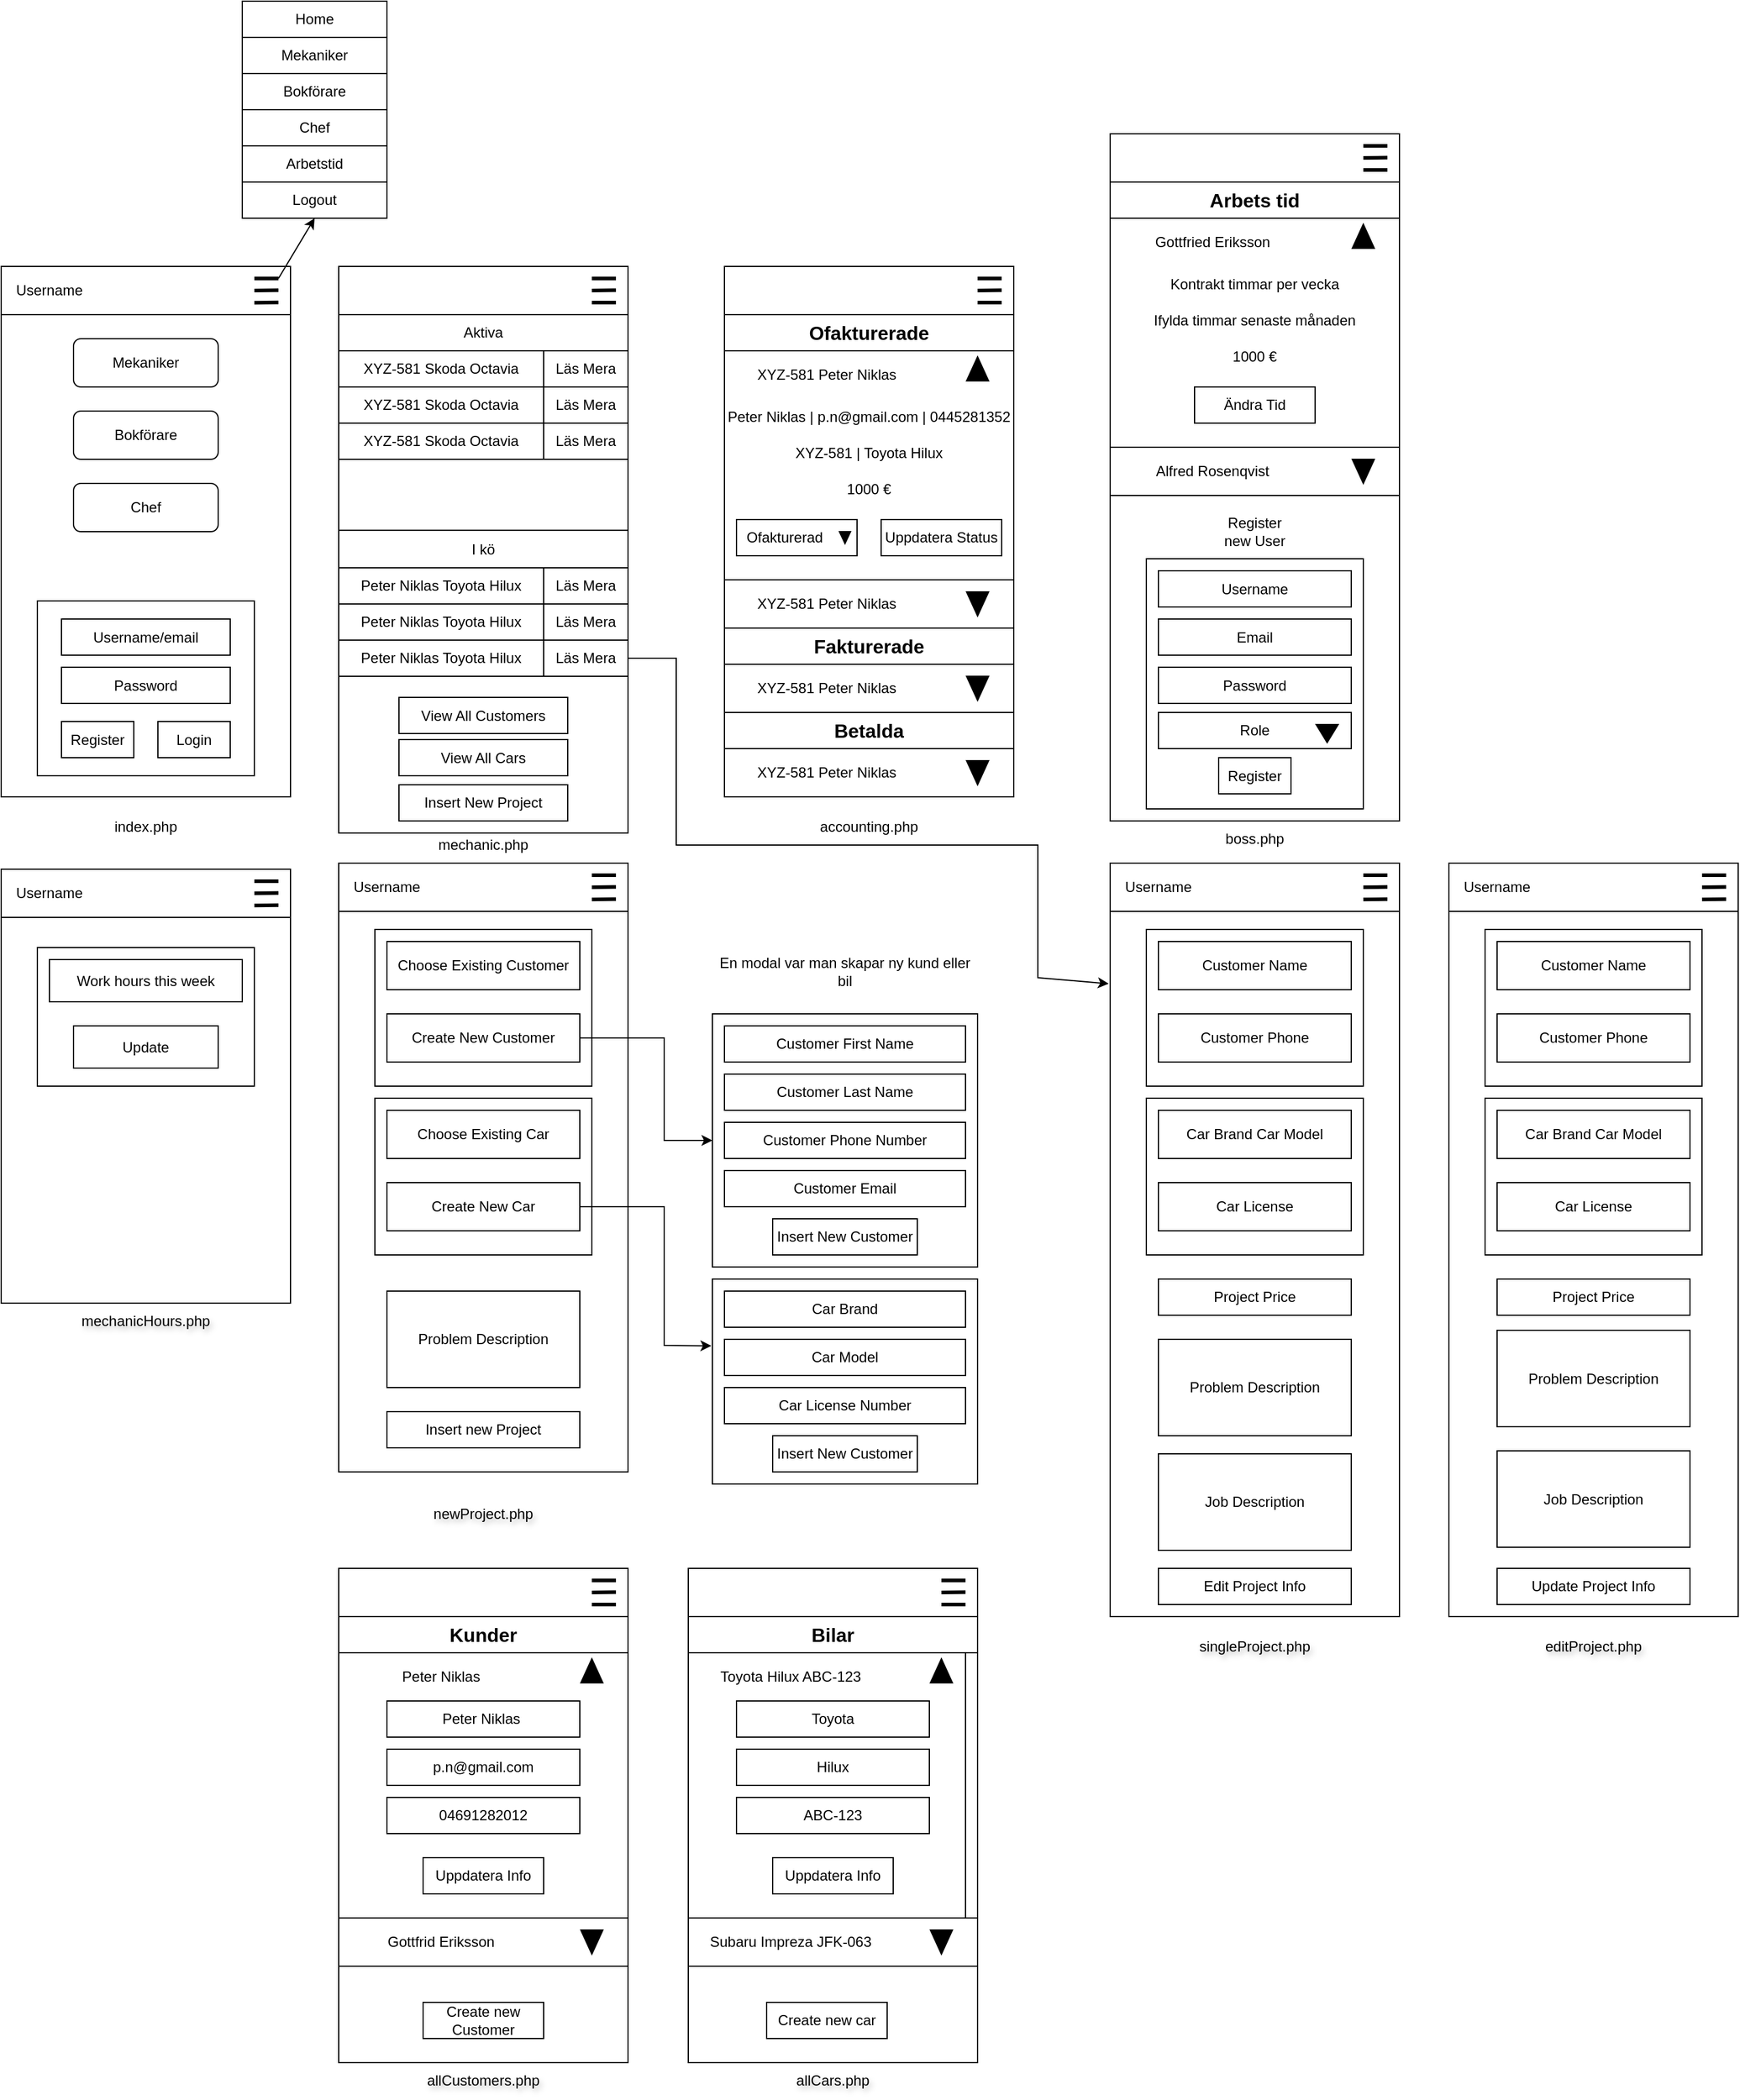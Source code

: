 <mxfile version="24.4.4" type="device">
  <diagram name="Page-1" id="u8biGgO9w0412EeBGVbl">
    <mxGraphModel dx="1615" dy="877" grid="1" gridSize="10" guides="1" tooltips="1" connect="1" arrows="1" fold="1" page="1" pageScale="1" pageWidth="827" pageHeight="1169" math="0" shadow="0">
      <root>
        <mxCell id="0" />
        <mxCell id="1" parent="0" />
        <mxCell id="jg1KxQME6RHvL2GBumyO-1" value="" style="rounded=0;whiteSpace=wrap;html=1;" vertex="1" parent="1">
          <mxGeometry x="320" y="240" width="240" height="470" as="geometry" />
        </mxCell>
        <mxCell id="jg1KxQME6RHvL2GBumyO-3" value="mechanic.php" style="text;html=1;align=center;verticalAlign=middle;whiteSpace=wrap;rounded=0;" vertex="1" parent="1">
          <mxGeometry x="380" y="705" width="120" height="30" as="geometry" />
        </mxCell>
        <mxCell id="jg1KxQME6RHvL2GBumyO-5" value="" style="rounded=0;whiteSpace=wrap;html=1;" vertex="1" parent="1">
          <mxGeometry x="320" y="240" width="240" height="40" as="geometry" />
        </mxCell>
        <mxCell id="jg1KxQME6RHvL2GBumyO-6" value="" style="endArrow=none;html=1;rounded=0;strokeWidth=3;" edge="1" parent="1">
          <mxGeometry width="50" height="50" relative="1" as="geometry">
            <mxPoint x="530" y="250" as="sourcePoint" />
            <mxPoint x="550" y="250" as="targetPoint" />
          </mxGeometry>
        </mxCell>
        <mxCell id="jg1KxQME6RHvL2GBumyO-9" value="" style="endArrow=none;html=1;rounded=0;strokeWidth=3;" edge="1" parent="1">
          <mxGeometry width="50" height="50" relative="1" as="geometry">
            <mxPoint x="530" y="260" as="sourcePoint" />
            <mxPoint x="550" y="259.76" as="targetPoint" />
          </mxGeometry>
        </mxCell>
        <mxCell id="jg1KxQME6RHvL2GBumyO-10" value="" style="endArrow=none;html=1;rounded=0;strokeWidth=3;" edge="1" parent="1">
          <mxGeometry width="50" height="50" relative="1" as="geometry">
            <mxPoint x="530" y="270" as="sourcePoint" />
            <mxPoint x="550" y="270" as="targetPoint" />
          </mxGeometry>
        </mxCell>
        <mxCell id="jg1KxQME6RHvL2GBumyO-11" value="" style="rounded=0;whiteSpace=wrap;html=1;" vertex="1" parent="1">
          <mxGeometry x="320" y="310" width="240" height="30" as="geometry" />
        </mxCell>
        <mxCell id="jg1KxQME6RHvL2GBumyO-13" value="Aktiva" style="text;html=1;align=center;verticalAlign=middle;whiteSpace=wrap;rounded=0;" vertex="1" parent="1">
          <mxGeometry x="410" y="280" width="60" height="30" as="geometry" />
        </mxCell>
        <mxCell id="jg1KxQME6RHvL2GBumyO-14" value="XYZ-581 Skoda Octavia" style="text;html=1;align=center;verticalAlign=middle;whiteSpace=wrap;rounded=0;" vertex="1" parent="1">
          <mxGeometry x="320" y="310" width="170" height="30" as="geometry" />
        </mxCell>
        <mxCell id="jg1KxQME6RHvL2GBumyO-15" value="Läs Mera" style="rounded=0;whiteSpace=wrap;html=1;" vertex="1" parent="1">
          <mxGeometry x="490" y="310" width="70" height="30" as="geometry" />
        </mxCell>
        <mxCell id="jg1KxQME6RHvL2GBumyO-16" value="" style="rounded=0;whiteSpace=wrap;html=1;" vertex="1" parent="1">
          <mxGeometry x="320" y="340" width="240" height="30" as="geometry" />
        </mxCell>
        <mxCell id="jg1KxQME6RHvL2GBumyO-17" value="XYZ-581 Skoda Octavia" style="text;html=1;align=center;verticalAlign=middle;whiteSpace=wrap;rounded=0;" vertex="1" parent="1">
          <mxGeometry x="320" y="340" width="170" height="30" as="geometry" />
        </mxCell>
        <mxCell id="jg1KxQME6RHvL2GBumyO-18" value="Läs Mera" style="rounded=0;whiteSpace=wrap;html=1;" vertex="1" parent="1">
          <mxGeometry x="490" y="340" width="70" height="30" as="geometry" />
        </mxCell>
        <mxCell id="jg1KxQME6RHvL2GBumyO-19" value="" style="rounded=0;whiteSpace=wrap;html=1;" vertex="1" parent="1">
          <mxGeometry x="320" y="370" width="240" height="30" as="geometry" />
        </mxCell>
        <mxCell id="jg1KxQME6RHvL2GBumyO-20" value="XYZ-581 Skoda Octavia" style="text;html=1;align=center;verticalAlign=middle;whiteSpace=wrap;rounded=0;" vertex="1" parent="1">
          <mxGeometry x="320" y="370" width="170" height="30" as="geometry" />
        </mxCell>
        <mxCell id="jg1KxQME6RHvL2GBumyO-21" value="Läs Mera" style="rounded=0;whiteSpace=wrap;html=1;" vertex="1" parent="1">
          <mxGeometry x="490" y="370" width="70" height="30" as="geometry" />
        </mxCell>
        <mxCell id="jg1KxQME6RHvL2GBumyO-22" value="" style="endArrow=none;html=1;rounded=0;entryX=1;entryY=0.5;entryDx=0;entryDy=0;exitX=0;exitY=0.5;exitDx=0;exitDy=0;" edge="1" parent="1">
          <mxGeometry width="50" height="50" relative="1" as="geometry">
            <mxPoint x="320" y="458.82" as="sourcePoint" />
            <mxPoint x="560" y="458.82" as="targetPoint" />
          </mxGeometry>
        </mxCell>
        <mxCell id="jg1KxQME6RHvL2GBumyO-23" value="" style="rounded=0;whiteSpace=wrap;html=1;" vertex="1" parent="1">
          <mxGeometry x="320" y="490" width="240" height="30" as="geometry" />
        </mxCell>
        <mxCell id="jg1KxQME6RHvL2GBumyO-24" value="Peter Niklas Toyota Hilux" style="text;html=1;align=center;verticalAlign=middle;whiteSpace=wrap;rounded=0;" vertex="1" parent="1">
          <mxGeometry x="320" y="490" width="170" height="30" as="geometry" />
        </mxCell>
        <mxCell id="jg1KxQME6RHvL2GBumyO-25" value="Läs Mera" style="rounded=0;whiteSpace=wrap;html=1;" vertex="1" parent="1">
          <mxGeometry x="490" y="490" width="70" height="30" as="geometry" />
        </mxCell>
        <mxCell id="jg1KxQME6RHvL2GBumyO-32" value="I kö" style="text;html=1;align=center;verticalAlign=middle;whiteSpace=wrap;rounded=0;" vertex="1" parent="1">
          <mxGeometry x="410" y="460" width="60" height="30" as="geometry" />
        </mxCell>
        <mxCell id="jg1KxQME6RHvL2GBumyO-33" value="" style="rounded=0;whiteSpace=wrap;html=1;" vertex="1" parent="1">
          <mxGeometry x="320" y="520" width="240" height="30" as="geometry" />
        </mxCell>
        <mxCell id="jg1KxQME6RHvL2GBumyO-34" value="Peter Niklas Toyota Hilux" style="text;html=1;align=center;verticalAlign=middle;whiteSpace=wrap;rounded=0;" vertex="1" parent="1">
          <mxGeometry x="320" y="520" width="170" height="30" as="geometry" />
        </mxCell>
        <mxCell id="jg1KxQME6RHvL2GBumyO-35" value="Läs Mera" style="rounded=0;whiteSpace=wrap;html=1;" vertex="1" parent="1">
          <mxGeometry x="490" y="520" width="70" height="30" as="geometry" />
        </mxCell>
        <mxCell id="jg1KxQME6RHvL2GBumyO-39" value="" style="rounded=0;whiteSpace=wrap;html=1;" vertex="1" parent="1">
          <mxGeometry x="320" y="550" width="240" height="30" as="geometry" />
        </mxCell>
        <mxCell id="jg1KxQME6RHvL2GBumyO-40" value="Peter Niklas Toyota Hilux" style="text;html=1;align=center;verticalAlign=middle;whiteSpace=wrap;rounded=0;" vertex="1" parent="1">
          <mxGeometry x="320" y="550" width="170" height="30" as="geometry" />
        </mxCell>
        <mxCell id="jg1KxQME6RHvL2GBumyO-41" value="Läs Mera" style="rounded=0;whiteSpace=wrap;html=1;" vertex="1" parent="1">
          <mxGeometry x="490" y="550" width="70" height="30" as="geometry" />
        </mxCell>
        <mxCell id="jg1KxQME6RHvL2GBumyO-46" value="" style="rounded=0;whiteSpace=wrap;html=1;" vertex="1" parent="1">
          <mxGeometry x="240" y="20" width="120" height="180" as="geometry" />
        </mxCell>
        <mxCell id="jg1KxQME6RHvL2GBumyO-47" value="Home" style="rounded=0;whiteSpace=wrap;html=1;" vertex="1" parent="1">
          <mxGeometry x="240" y="20" width="120" height="30" as="geometry" />
        </mxCell>
        <mxCell id="jg1KxQME6RHvL2GBumyO-48" value="Mekaniker" style="rounded=0;whiteSpace=wrap;html=1;" vertex="1" parent="1">
          <mxGeometry x="240" y="50" width="120" height="30" as="geometry" />
        </mxCell>
        <mxCell id="jg1KxQME6RHvL2GBumyO-49" value="Bokförare" style="rounded=0;whiteSpace=wrap;html=1;" vertex="1" parent="1">
          <mxGeometry x="240" y="80" width="120" height="30" as="geometry" />
        </mxCell>
        <mxCell id="jg1KxQME6RHvL2GBumyO-52" value="" style="rounded=0;whiteSpace=wrap;html=1;" vertex="1" parent="1">
          <mxGeometry x="40" y="240" width="240" height="440" as="geometry" />
        </mxCell>
        <mxCell id="jg1KxQME6RHvL2GBumyO-53" value="index.php" style="text;html=1;align=center;verticalAlign=middle;whiteSpace=wrap;rounded=0;" vertex="1" parent="1">
          <mxGeometry x="100" y="690" width="120" height="30" as="geometry" />
        </mxCell>
        <mxCell id="jg1KxQME6RHvL2GBumyO-54" value="" style="rounded=0;whiteSpace=wrap;html=1;" vertex="1" parent="1">
          <mxGeometry x="40" y="240" width="240" height="40" as="geometry" />
        </mxCell>
        <mxCell id="jg1KxQME6RHvL2GBumyO-55" value="" style="endArrow=none;html=1;rounded=0;strokeWidth=3;" edge="1" parent="1">
          <mxGeometry width="50" height="50" relative="1" as="geometry">
            <mxPoint x="250" y="250" as="sourcePoint" />
            <mxPoint x="270" y="250" as="targetPoint" />
          </mxGeometry>
        </mxCell>
        <mxCell id="jg1KxQME6RHvL2GBumyO-56" value="" style="endArrow=none;html=1;rounded=0;strokeWidth=3;" edge="1" parent="1">
          <mxGeometry width="50" height="50" relative="1" as="geometry">
            <mxPoint x="250" y="260" as="sourcePoint" />
            <mxPoint x="270" y="259.76" as="targetPoint" />
          </mxGeometry>
        </mxCell>
        <mxCell id="jg1KxQME6RHvL2GBumyO-79" value="" style="endArrow=none;html=1;rounded=0;strokeWidth=3;" edge="1" parent="1">
          <mxGeometry width="50" height="50" relative="1" as="geometry">
            <mxPoint x="250" y="270.12" as="sourcePoint" />
            <mxPoint x="270" y="269.88" as="targetPoint" />
          </mxGeometry>
        </mxCell>
        <mxCell id="jg1KxQME6RHvL2GBumyO-83" value="Mekaniker" style="rounded=1;whiteSpace=wrap;html=1;" vertex="1" parent="1">
          <mxGeometry x="100" y="300" width="120" height="40" as="geometry" />
        </mxCell>
        <mxCell id="jg1KxQME6RHvL2GBumyO-84" value="Chef" style="rounded=1;whiteSpace=wrap;html=1;" vertex="1" parent="1">
          <mxGeometry x="100" y="420" width="120" height="40" as="geometry" />
        </mxCell>
        <mxCell id="jg1KxQME6RHvL2GBumyO-85" value="Bokförare" style="rounded=1;whiteSpace=wrap;html=1;" vertex="1" parent="1">
          <mxGeometry x="100" y="360" width="120" height="40" as="geometry" />
        </mxCell>
        <mxCell id="jg1KxQME6RHvL2GBumyO-91" value="Chef" style="rounded=0;whiteSpace=wrap;html=1;" vertex="1" parent="1">
          <mxGeometry x="240" y="110" width="120" height="30" as="geometry" />
        </mxCell>
        <mxCell id="jg1KxQME6RHvL2GBumyO-92" value="Logout" style="rounded=0;whiteSpace=wrap;html=1;" vertex="1" parent="1">
          <mxGeometry x="240" y="170" width="120" height="30" as="geometry" />
        </mxCell>
        <mxCell id="jg1KxQME6RHvL2GBumyO-95" value="Username" style="text;html=1;align=center;verticalAlign=middle;whiteSpace=wrap;rounded=0;" vertex="1" parent="1">
          <mxGeometry x="40" y="240" width="80" height="40" as="geometry" />
        </mxCell>
        <mxCell id="jg1KxQME6RHvL2GBumyO-97" value="" style="rounded=0;whiteSpace=wrap;html=1;" vertex="1" parent="1">
          <mxGeometry x="70" y="517.5" width="180" height="145" as="geometry" />
        </mxCell>
        <mxCell id="jg1KxQME6RHvL2GBumyO-98" value="Username/email" style="rounded=0;whiteSpace=wrap;html=1;" vertex="1" parent="1">
          <mxGeometry x="90" y="532.5" width="140" height="30" as="geometry" />
        </mxCell>
        <mxCell id="jg1KxQME6RHvL2GBumyO-99" value="Password" style="rounded=0;whiteSpace=wrap;html=1;" vertex="1" parent="1">
          <mxGeometry x="90" y="572.5" width="140" height="30" as="geometry" />
        </mxCell>
        <mxCell id="jg1KxQME6RHvL2GBumyO-101" value="Login" style="rounded=0;whiteSpace=wrap;html=1;" vertex="1" parent="1">
          <mxGeometry x="170" y="617.5" width="60" height="30" as="geometry" />
        </mxCell>
        <mxCell id="jg1KxQME6RHvL2GBumyO-105" value="" style="rounded=0;whiteSpace=wrap;html=1;" vertex="1" parent="1">
          <mxGeometry x="640" y="240" width="240" height="440" as="geometry" />
        </mxCell>
        <mxCell id="jg1KxQME6RHvL2GBumyO-106" value="accounting.php" style="text;html=1;align=center;verticalAlign=middle;whiteSpace=wrap;rounded=0;" vertex="1" parent="1">
          <mxGeometry x="700" y="690" width="120" height="30" as="geometry" />
        </mxCell>
        <mxCell id="jg1KxQME6RHvL2GBumyO-107" value="" style="rounded=0;whiteSpace=wrap;html=1;" vertex="1" parent="1">
          <mxGeometry x="640" y="240" width="240" height="40" as="geometry" />
        </mxCell>
        <mxCell id="jg1KxQME6RHvL2GBumyO-108" value="" style="endArrow=none;html=1;rounded=0;strokeWidth=3;" edge="1" parent="1">
          <mxGeometry width="50" height="50" relative="1" as="geometry">
            <mxPoint x="850" y="250" as="sourcePoint" />
            <mxPoint x="870" y="250" as="targetPoint" />
          </mxGeometry>
        </mxCell>
        <mxCell id="jg1KxQME6RHvL2GBumyO-109" value="" style="endArrow=none;html=1;rounded=0;strokeWidth=3;" edge="1" parent="1">
          <mxGeometry width="50" height="50" relative="1" as="geometry">
            <mxPoint x="850" y="260" as="sourcePoint" />
            <mxPoint x="870" y="259.76" as="targetPoint" />
          </mxGeometry>
        </mxCell>
        <mxCell id="jg1KxQME6RHvL2GBumyO-110" value="" style="endArrow=none;html=1;rounded=0;strokeWidth=3;" edge="1" parent="1">
          <mxGeometry width="50" height="50" relative="1" as="geometry">
            <mxPoint x="850" y="270" as="sourcePoint" />
            <mxPoint x="870" y="270" as="targetPoint" />
          </mxGeometry>
        </mxCell>
        <mxCell id="jg1KxQME6RHvL2GBumyO-132" value="" style="rounded=0;whiteSpace=wrap;html=1;" vertex="1" parent="1">
          <mxGeometry x="960" y="130" width="240" height="570" as="geometry" />
        </mxCell>
        <mxCell id="jg1KxQME6RHvL2GBumyO-133" value="&lt;font style=&quot;font-size: 16px;&quot;&gt;&lt;b&gt;Ofakturerade&lt;/b&gt;&lt;/font&gt;" style="rounded=0;whiteSpace=wrap;html=1;" vertex="1" parent="1">
          <mxGeometry x="640" y="280" width="240" height="30" as="geometry" />
        </mxCell>
        <mxCell id="jg1KxQME6RHvL2GBumyO-136" value="" style="rounded=0;whiteSpace=wrap;html=1;" vertex="1" parent="1">
          <mxGeometry x="640" y="310" width="240" height="190" as="geometry" />
        </mxCell>
        <mxCell id="jg1KxQME6RHvL2GBumyO-137" value="XYZ-581 Peter Niklas" style="text;html=1;align=center;verticalAlign=middle;whiteSpace=wrap;rounded=0;" vertex="1" parent="1">
          <mxGeometry x="640" y="310" width="170" height="40" as="geometry" />
        </mxCell>
        <mxCell id="jg1KxQME6RHvL2GBumyO-140" value="" style="shape=mxgraph.arrows2.wedgeArrow;html=1;bendable=0;startWidth=9.167;fillColor=strokeColor;defaultFillColor=invert;defaultGradientColor=invert;rounded=0;" edge="1" parent="1">
          <mxGeometry width="100" height="100" relative="1" as="geometry">
            <mxPoint x="850" y="335" as="sourcePoint" />
            <mxPoint x="850" y="315" as="targetPoint" />
          </mxGeometry>
        </mxCell>
        <mxCell id="jg1KxQME6RHvL2GBumyO-141" value="" style="rounded=0;whiteSpace=wrap;html=1;" vertex="1" parent="1">
          <mxGeometry x="640" y="500" width="240" height="40" as="geometry" />
        </mxCell>
        <mxCell id="jg1KxQME6RHvL2GBumyO-142" value="XYZ-581 Peter Niklas" style="text;html=1;align=center;verticalAlign=middle;whiteSpace=wrap;rounded=0;" vertex="1" parent="1">
          <mxGeometry x="640" y="500" width="170" height="40" as="geometry" />
        </mxCell>
        <mxCell id="jg1KxQME6RHvL2GBumyO-143" value="" style="shape=mxgraph.arrows2.wedgeArrow;html=1;bendable=0;startWidth=9.167;fillColor=strokeColor;defaultFillColor=invert;defaultGradientColor=invert;rounded=0;" edge="1" parent="1">
          <mxGeometry width="100" height="100" relative="1" as="geometry">
            <mxPoint x="850" y="510" as="sourcePoint" />
            <mxPoint x="850" y="530" as="targetPoint" />
          </mxGeometry>
        </mxCell>
        <mxCell id="jg1KxQME6RHvL2GBumyO-149" value="Peter Niklas | p.n@gmail.com | 0445281352" style="text;html=1;align=center;verticalAlign=middle;whiteSpace=wrap;rounded=0;" vertex="1" parent="1">
          <mxGeometry x="640" y="350" width="240" height="30" as="geometry" />
        </mxCell>
        <mxCell id="jg1KxQME6RHvL2GBumyO-150" value="XYZ-581 | Toyota Hilux" style="text;html=1;align=center;verticalAlign=middle;whiteSpace=wrap;rounded=0;" vertex="1" parent="1">
          <mxGeometry x="640" y="380" width="240" height="30" as="geometry" />
        </mxCell>
        <mxCell id="jg1KxQME6RHvL2GBumyO-151" value="1000 €" style="text;html=1;align=center;verticalAlign=middle;whiteSpace=wrap;rounded=0;" vertex="1" parent="1">
          <mxGeometry x="640" y="410" width="240" height="30" as="geometry" />
        </mxCell>
        <mxCell id="jg1KxQME6RHvL2GBumyO-152" value="" style="rounded=0;whiteSpace=wrap;html=1;" vertex="1" parent="1">
          <mxGeometry x="650" y="450" width="100" height="30" as="geometry" />
        </mxCell>
        <mxCell id="jg1KxQME6RHvL2GBumyO-153" value="Ofakturerad" style="text;html=1;align=center;verticalAlign=middle;whiteSpace=wrap;rounded=0;" vertex="1" parent="1">
          <mxGeometry x="660" y="450" width="60" height="30" as="geometry" />
        </mxCell>
        <mxCell id="jg1KxQME6RHvL2GBumyO-155" value="" style="shape=mxgraph.arrows2.wedgeArrow;html=1;bendable=0;startWidth=4.651;fillColor=strokeColor;defaultFillColor=invert;defaultGradientColor=invert;rounded=0;" edge="1" parent="1">
          <mxGeometry width="100" height="100" relative="1" as="geometry">
            <mxPoint x="740" y="460" as="sourcePoint" />
            <mxPoint x="740" y="470" as="targetPoint" />
          </mxGeometry>
        </mxCell>
        <mxCell id="jg1KxQME6RHvL2GBumyO-156" value="Uppdatera Status" style="rounded=0;whiteSpace=wrap;html=1;" vertex="1" parent="1">
          <mxGeometry x="770" y="450" width="100" height="30" as="geometry" />
        </mxCell>
        <mxCell id="jg1KxQME6RHvL2GBumyO-159" value="&lt;font style=&quot;font-size: 16px;&quot;&gt;&lt;b&gt;Fakturerade&lt;/b&gt;&lt;/font&gt;" style="rounded=0;whiteSpace=wrap;html=1;" vertex="1" parent="1">
          <mxGeometry x="640" y="540" width="240" height="30" as="geometry" />
        </mxCell>
        <mxCell id="jg1KxQME6RHvL2GBumyO-160" value="" style="rounded=0;whiteSpace=wrap;html=1;" vertex="1" parent="1">
          <mxGeometry x="640" y="570" width="240" height="40" as="geometry" />
        </mxCell>
        <mxCell id="jg1KxQME6RHvL2GBumyO-161" value="XYZ-581 Peter Niklas" style="text;html=1;align=center;verticalAlign=middle;whiteSpace=wrap;rounded=0;" vertex="1" parent="1">
          <mxGeometry x="640" y="570" width="170" height="40" as="geometry" />
        </mxCell>
        <mxCell id="jg1KxQME6RHvL2GBumyO-162" value="" style="shape=mxgraph.arrows2.wedgeArrow;html=1;bendable=0;startWidth=9.167;fillColor=strokeColor;defaultFillColor=invert;defaultGradientColor=invert;rounded=0;" edge="1" parent="1">
          <mxGeometry width="100" height="100" relative="1" as="geometry">
            <mxPoint x="850" y="580" as="sourcePoint" />
            <mxPoint x="850" y="600" as="targetPoint" />
          </mxGeometry>
        </mxCell>
        <mxCell id="jg1KxQME6RHvL2GBumyO-163" value="&lt;font style=&quot;font-size: 16px;&quot;&gt;&lt;b&gt;Betalda&lt;/b&gt;&lt;/font&gt;" style="rounded=0;whiteSpace=wrap;html=1;" vertex="1" parent="1">
          <mxGeometry x="640" y="610" width="240" height="30" as="geometry" />
        </mxCell>
        <mxCell id="jg1KxQME6RHvL2GBumyO-164" value="" style="rounded=0;whiteSpace=wrap;html=1;" vertex="1" parent="1">
          <mxGeometry x="640" y="640" width="240" height="40" as="geometry" />
        </mxCell>
        <mxCell id="jg1KxQME6RHvL2GBumyO-165" value="XYZ-581 Peter Niklas" style="text;html=1;align=center;verticalAlign=middle;whiteSpace=wrap;rounded=0;" vertex="1" parent="1">
          <mxGeometry x="640" y="640" width="170" height="40" as="geometry" />
        </mxCell>
        <mxCell id="jg1KxQME6RHvL2GBumyO-166" value="" style="shape=mxgraph.arrows2.wedgeArrow;html=1;bendable=0;startWidth=9.167;fillColor=strokeColor;defaultFillColor=invert;defaultGradientColor=invert;rounded=0;" edge="1" parent="1">
          <mxGeometry width="100" height="100" relative="1" as="geometry">
            <mxPoint x="850" y="650" as="sourcePoint" />
            <mxPoint x="850" y="670" as="targetPoint" />
          </mxGeometry>
        </mxCell>
        <mxCell id="jg1KxQME6RHvL2GBumyO-170" value="" style="rounded=0;whiteSpace=wrap;html=1;" vertex="1" parent="1">
          <mxGeometry x="960" y="130" width="240" height="40" as="geometry" />
        </mxCell>
        <mxCell id="jg1KxQME6RHvL2GBumyO-171" value="" style="endArrow=none;html=1;rounded=0;strokeWidth=3;" edge="1" parent="1">
          <mxGeometry width="50" height="50" relative="1" as="geometry">
            <mxPoint x="1170" y="140" as="sourcePoint" />
            <mxPoint x="1190" y="140" as="targetPoint" />
          </mxGeometry>
        </mxCell>
        <mxCell id="jg1KxQME6RHvL2GBumyO-172" value="" style="endArrow=none;html=1;rounded=0;strokeWidth=3;" edge="1" parent="1">
          <mxGeometry width="50" height="50" relative="1" as="geometry">
            <mxPoint x="1170" y="150" as="sourcePoint" />
            <mxPoint x="1190" y="149.76" as="targetPoint" />
          </mxGeometry>
        </mxCell>
        <mxCell id="jg1KxQME6RHvL2GBumyO-173" value="" style="endArrow=none;html=1;rounded=0;strokeWidth=3;" edge="1" parent="1">
          <mxGeometry width="50" height="50" relative="1" as="geometry">
            <mxPoint x="1170" y="160" as="sourcePoint" />
            <mxPoint x="1190" y="160" as="targetPoint" />
          </mxGeometry>
        </mxCell>
        <mxCell id="jg1KxQME6RHvL2GBumyO-174" value="boss.php" style="text;html=1;align=center;verticalAlign=middle;whiteSpace=wrap;rounded=0;" vertex="1" parent="1">
          <mxGeometry x="1020" y="700" width="120" height="30" as="geometry" />
        </mxCell>
        <mxCell id="jg1KxQME6RHvL2GBumyO-175" value="&lt;span style=&quot;font-size: 16px;&quot;&gt;&lt;b&gt;Arbets tid&lt;/b&gt;&lt;/span&gt;" style="rounded=0;whiteSpace=wrap;html=1;" vertex="1" parent="1">
          <mxGeometry x="960" y="170" width="240" height="30" as="geometry" />
        </mxCell>
        <mxCell id="jg1KxQME6RHvL2GBumyO-176" value="" style="rounded=0;whiteSpace=wrap;html=1;" vertex="1" parent="1">
          <mxGeometry x="960" y="200" width="240" height="190" as="geometry" />
        </mxCell>
        <mxCell id="jg1KxQME6RHvL2GBumyO-177" value="Gottfried Eriksson" style="text;html=1;align=center;verticalAlign=middle;whiteSpace=wrap;rounded=0;" vertex="1" parent="1">
          <mxGeometry x="960" y="200" width="170" height="40" as="geometry" />
        </mxCell>
        <mxCell id="jg1KxQME6RHvL2GBumyO-178" value="" style="shape=mxgraph.arrows2.wedgeArrow;html=1;bendable=0;startWidth=9.167;fillColor=strokeColor;defaultFillColor=invert;defaultGradientColor=invert;rounded=0;" edge="1" parent="1">
          <mxGeometry width="100" height="100" relative="1" as="geometry">
            <mxPoint x="1170" y="225" as="sourcePoint" />
            <mxPoint x="1170" y="205" as="targetPoint" />
          </mxGeometry>
        </mxCell>
        <mxCell id="jg1KxQME6RHvL2GBumyO-179" value="Kontrakt timmar per vecka" style="text;html=1;align=center;verticalAlign=middle;whiteSpace=wrap;rounded=0;" vertex="1" parent="1">
          <mxGeometry x="960" y="240" width="240" height="30" as="geometry" />
        </mxCell>
        <mxCell id="jg1KxQME6RHvL2GBumyO-180" value="Ifylda timmar senaste månaden" style="text;html=1;align=center;verticalAlign=middle;whiteSpace=wrap;rounded=0;" vertex="1" parent="1">
          <mxGeometry x="960" y="270" width="240" height="30" as="geometry" />
        </mxCell>
        <mxCell id="jg1KxQME6RHvL2GBumyO-181" value="1000 €" style="text;html=1;align=center;verticalAlign=middle;whiteSpace=wrap;rounded=0;" vertex="1" parent="1">
          <mxGeometry x="960" y="300" width="240" height="30" as="geometry" />
        </mxCell>
        <mxCell id="jg1KxQME6RHvL2GBumyO-185" value="Ändra Tid" style="rounded=0;whiteSpace=wrap;html=1;" vertex="1" parent="1">
          <mxGeometry x="1030" y="340" width="100" height="30" as="geometry" />
        </mxCell>
        <mxCell id="jg1KxQME6RHvL2GBumyO-186" value="" style="rounded=0;whiteSpace=wrap;html=1;" vertex="1" parent="1">
          <mxGeometry x="960" y="390" width="240" height="40" as="geometry" />
        </mxCell>
        <mxCell id="jg1KxQME6RHvL2GBumyO-187" value="Alfred Rosenqvist" style="text;html=1;align=center;verticalAlign=middle;whiteSpace=wrap;rounded=0;" vertex="1" parent="1">
          <mxGeometry x="960" y="390" width="170" height="40" as="geometry" />
        </mxCell>
        <mxCell id="jg1KxQME6RHvL2GBumyO-188" value="" style="shape=mxgraph.arrows2.wedgeArrow;html=1;bendable=0;startWidth=9.167;fillColor=strokeColor;defaultFillColor=invert;defaultGradientColor=invert;rounded=0;" edge="1" parent="1">
          <mxGeometry width="100" height="100" relative="1" as="geometry">
            <mxPoint x="1170" y="400" as="sourcePoint" />
            <mxPoint x="1170" y="420" as="targetPoint" />
          </mxGeometry>
        </mxCell>
        <mxCell id="jg1KxQME6RHvL2GBumyO-191" value="" style="endArrow=classic;html=1;rounded=0;entryX=0.5;entryY=1;entryDx=0;entryDy=0;" edge="1" parent="1" target="jg1KxQME6RHvL2GBumyO-92">
          <mxGeometry width="50" height="50" relative="1" as="geometry">
            <mxPoint x="270" y="250" as="sourcePoint" />
            <mxPoint x="310" y="240" as="targetPoint" />
          </mxGeometry>
        </mxCell>
        <mxCell id="jg1KxQME6RHvL2GBumyO-192" value="Register" style="rounded=0;whiteSpace=wrap;html=1;" vertex="1" parent="1">
          <mxGeometry x="90" y="617.5" width="60" height="30" as="geometry" />
        </mxCell>
        <mxCell id="jg1KxQME6RHvL2GBumyO-206" value="View All Cars" style="rounded=0;whiteSpace=wrap;html=1;" vertex="1" parent="1">
          <mxGeometry x="370" y="632.5" width="140" height="30" as="geometry" />
        </mxCell>
        <mxCell id="jg1KxQME6RHvL2GBumyO-208" value="" style="rounded=0;whiteSpace=wrap;html=1;" vertex="1" parent="1">
          <mxGeometry x="320" y="735" width="240" height="505" as="geometry" />
        </mxCell>
        <mxCell id="jg1KxQME6RHvL2GBumyO-209" value="newProject.php" style="text;html=1;align=center;verticalAlign=middle;whiteSpace=wrap;rounded=0;textShadow=1;" vertex="1" parent="1">
          <mxGeometry x="380" y="1260" width="120" height="30" as="geometry" />
        </mxCell>
        <mxCell id="jg1KxQME6RHvL2GBumyO-214" value="" style="rounded=0;whiteSpace=wrap;html=1;" vertex="1" parent="1">
          <mxGeometry x="350" y="790" width="180" height="130" as="geometry" />
        </mxCell>
        <mxCell id="jg1KxQME6RHvL2GBumyO-215" value="" style="rounded=0;whiteSpace=wrap;html=1;" vertex="1" parent="1">
          <mxGeometry x="360" y="800" width="160" height="40" as="geometry" />
        </mxCell>
        <mxCell id="jg1KxQME6RHvL2GBumyO-216" value="Choose Existing Customer" style="text;html=1;align=center;verticalAlign=middle;whiteSpace=wrap;rounded=0;" vertex="1" parent="1">
          <mxGeometry x="365" y="804.5" width="150" height="30" as="geometry" />
        </mxCell>
        <mxCell id="jg1KxQME6RHvL2GBumyO-218" style="edgeStyle=orthogonalEdgeStyle;rounded=0;orthogonalLoop=1;jettySize=auto;html=1;exitX=0.5;exitY=1;exitDx=0;exitDy=0;" edge="1" parent="1" source="jg1KxQME6RHvL2GBumyO-216" target="jg1KxQME6RHvL2GBumyO-216">
          <mxGeometry relative="1" as="geometry" />
        </mxCell>
        <mxCell id="jg1KxQME6RHvL2GBumyO-219" value="" style="rounded=0;whiteSpace=wrap;html=1;" vertex="1" parent="1">
          <mxGeometry x="360" y="860" width="160" height="40" as="geometry" />
        </mxCell>
        <mxCell id="jg1KxQME6RHvL2GBumyO-217" value="Create New Customer" style="text;html=1;align=center;verticalAlign=middle;whiteSpace=wrap;rounded=0;" vertex="1" parent="1">
          <mxGeometry x="365" y="865" width="150" height="30" as="geometry" />
        </mxCell>
        <mxCell id="jg1KxQME6RHvL2GBumyO-220" value="" style="rounded=0;whiteSpace=wrap;html=1;" vertex="1" parent="1">
          <mxGeometry x="320" y="735" width="240" height="40" as="geometry" />
        </mxCell>
        <mxCell id="jg1KxQME6RHvL2GBumyO-221" value="" style="endArrow=none;html=1;rounded=0;strokeWidth=3;" edge="1" parent="1">
          <mxGeometry width="50" height="50" relative="1" as="geometry">
            <mxPoint x="530" y="745" as="sourcePoint" />
            <mxPoint x="550" y="745" as="targetPoint" />
          </mxGeometry>
        </mxCell>
        <mxCell id="jg1KxQME6RHvL2GBumyO-222" value="" style="endArrow=none;html=1;rounded=0;strokeWidth=3;" edge="1" parent="1">
          <mxGeometry width="50" height="50" relative="1" as="geometry">
            <mxPoint x="530" y="755" as="sourcePoint" />
            <mxPoint x="550" y="754.76" as="targetPoint" />
          </mxGeometry>
        </mxCell>
        <mxCell id="jg1KxQME6RHvL2GBumyO-223" value="" style="endArrow=none;html=1;rounded=0;strokeWidth=3;" edge="1" parent="1">
          <mxGeometry width="50" height="50" relative="1" as="geometry">
            <mxPoint x="530" y="765.12" as="sourcePoint" />
            <mxPoint x="550" y="764.88" as="targetPoint" />
          </mxGeometry>
        </mxCell>
        <mxCell id="jg1KxQME6RHvL2GBumyO-224" value="Username" style="text;html=1;align=center;verticalAlign=middle;whiteSpace=wrap;rounded=0;" vertex="1" parent="1">
          <mxGeometry x="320" y="735" width="80" height="40" as="geometry" />
        </mxCell>
        <mxCell id="jg1KxQME6RHvL2GBumyO-225" value="" style="rounded=0;whiteSpace=wrap;html=1;" vertex="1" parent="1">
          <mxGeometry x="630" y="860" width="220" height="210" as="geometry" />
        </mxCell>
        <mxCell id="jg1KxQME6RHvL2GBumyO-226" value="Customer First Name" style="rounded=0;whiteSpace=wrap;html=1;" vertex="1" parent="1">
          <mxGeometry x="640" y="870" width="200" height="30" as="geometry" />
        </mxCell>
        <mxCell id="jg1KxQME6RHvL2GBumyO-227" value="Customer Last Name" style="rounded=0;whiteSpace=wrap;html=1;" vertex="1" parent="1">
          <mxGeometry x="640" y="910" width="200" height="30" as="geometry" />
        </mxCell>
        <mxCell id="jg1KxQME6RHvL2GBumyO-228" value="Customer Phone Number" style="rounded=0;whiteSpace=wrap;html=1;" vertex="1" parent="1">
          <mxGeometry x="640" y="950" width="200" height="30" as="geometry" />
        </mxCell>
        <mxCell id="jg1KxQME6RHvL2GBumyO-229" value="Customer Email" style="rounded=0;whiteSpace=wrap;html=1;" vertex="1" parent="1">
          <mxGeometry x="640" y="990" width="200" height="30" as="geometry" />
        </mxCell>
        <mxCell id="jg1KxQME6RHvL2GBumyO-230" value="Insert New Customer" style="rounded=0;whiteSpace=wrap;html=1;" vertex="1" parent="1">
          <mxGeometry x="680" y="1030" width="120" height="30" as="geometry" />
        </mxCell>
        <mxCell id="jg1KxQME6RHvL2GBumyO-231" value="" style="endArrow=classic;html=1;rounded=0;entryX=0;entryY=0.5;entryDx=0;entryDy=0;exitX=1;exitY=0.5;exitDx=0;exitDy=0;" edge="1" parent="1" source="jg1KxQME6RHvL2GBumyO-219" target="jg1KxQME6RHvL2GBumyO-225">
          <mxGeometry width="50" height="50" relative="1" as="geometry">
            <mxPoint x="380" y="980" as="sourcePoint" />
            <mxPoint x="430" y="930" as="targetPoint" />
            <Array as="points">
              <mxPoint x="590" y="880" />
              <mxPoint x="590" y="965" />
            </Array>
          </mxGeometry>
        </mxCell>
        <mxCell id="jg1KxQME6RHvL2GBumyO-232" value="En modal var man skapar ny kund eller bil" style="text;html=1;align=center;verticalAlign=middle;whiteSpace=wrap;rounded=0;" vertex="1" parent="1">
          <mxGeometry x="630" y="800" width="220" height="50" as="geometry" />
        </mxCell>
        <mxCell id="jg1KxQME6RHvL2GBumyO-233" value="" style="rounded=0;whiteSpace=wrap;html=1;" vertex="1" parent="1">
          <mxGeometry x="350" y="930" width="180" height="130" as="geometry" />
        </mxCell>
        <mxCell id="jg1KxQME6RHvL2GBumyO-234" value="" style="rounded=0;whiteSpace=wrap;html=1;" vertex="1" parent="1">
          <mxGeometry x="360" y="940" width="160" height="40" as="geometry" />
        </mxCell>
        <mxCell id="jg1KxQME6RHvL2GBumyO-235" value="Choose Existing Car" style="text;html=1;align=center;verticalAlign=middle;whiteSpace=wrap;rounded=0;" vertex="1" parent="1">
          <mxGeometry x="365" y="944.5" width="150" height="30" as="geometry" />
        </mxCell>
        <mxCell id="jg1KxQME6RHvL2GBumyO-236" style="edgeStyle=orthogonalEdgeStyle;rounded=0;orthogonalLoop=1;jettySize=auto;html=1;exitX=0.5;exitY=1;exitDx=0;exitDy=0;" edge="1" parent="1" source="jg1KxQME6RHvL2GBumyO-235" target="jg1KxQME6RHvL2GBumyO-235">
          <mxGeometry relative="1" as="geometry" />
        </mxCell>
        <mxCell id="jg1KxQME6RHvL2GBumyO-237" value="" style="rounded=0;whiteSpace=wrap;html=1;" vertex="1" parent="1">
          <mxGeometry x="360" y="1000" width="160" height="40" as="geometry" />
        </mxCell>
        <mxCell id="jg1KxQME6RHvL2GBumyO-238" value="Create New Car" style="text;html=1;align=center;verticalAlign=middle;whiteSpace=wrap;rounded=0;" vertex="1" parent="1">
          <mxGeometry x="365" y="1005" width="150" height="30" as="geometry" />
        </mxCell>
        <mxCell id="jg1KxQME6RHvL2GBumyO-239" value="" style="rounded=0;whiteSpace=wrap;html=1;" vertex="1" parent="1">
          <mxGeometry x="630" y="1080" width="220" height="170" as="geometry" />
        </mxCell>
        <mxCell id="jg1KxQME6RHvL2GBumyO-240" value="Car Brand" style="rounded=0;whiteSpace=wrap;html=1;" vertex="1" parent="1">
          <mxGeometry x="640" y="1090" width="200" height="30" as="geometry" />
        </mxCell>
        <mxCell id="jg1KxQME6RHvL2GBumyO-241" value="Car Model" style="rounded=0;whiteSpace=wrap;html=1;" vertex="1" parent="1">
          <mxGeometry x="640" y="1130" width="200" height="30" as="geometry" />
        </mxCell>
        <mxCell id="jg1KxQME6RHvL2GBumyO-242" value="Car License Number" style="rounded=0;whiteSpace=wrap;html=1;" vertex="1" parent="1">
          <mxGeometry x="640" y="1170" width="200" height="30" as="geometry" />
        </mxCell>
        <mxCell id="jg1KxQME6RHvL2GBumyO-244" value="Insert New Customer" style="rounded=0;whiteSpace=wrap;html=1;" vertex="1" parent="1">
          <mxGeometry x="680" y="1210" width="120" height="30" as="geometry" />
        </mxCell>
        <mxCell id="jg1KxQME6RHvL2GBumyO-245" value="Insert new Project" style="rounded=0;whiteSpace=wrap;html=1;" vertex="1" parent="1">
          <mxGeometry x="360" y="1190" width="160" height="30" as="geometry" />
        </mxCell>
        <mxCell id="jg1KxQME6RHvL2GBumyO-246" value="Problem Description" style="rounded=0;whiteSpace=wrap;html=1;" vertex="1" parent="1">
          <mxGeometry x="360" y="1090" width="160" height="80" as="geometry" />
        </mxCell>
        <mxCell id="jg1KxQME6RHvL2GBumyO-247" value="" style="endArrow=classic;html=1;rounded=0;entryX=-0.004;entryY=0.326;entryDx=0;entryDy=0;entryPerimeter=0;exitX=1;exitY=0.5;exitDx=0;exitDy=0;" edge="1" parent="1" source="jg1KxQME6RHvL2GBumyO-237" target="jg1KxQME6RHvL2GBumyO-239">
          <mxGeometry width="50" height="50" relative="1" as="geometry">
            <mxPoint x="600" y="990" as="sourcePoint" />
            <mxPoint x="530" y="1030" as="targetPoint" />
            <Array as="points">
              <mxPoint x="590" y="1020" />
              <mxPoint x="590" y="1135" />
            </Array>
          </mxGeometry>
        </mxCell>
        <mxCell id="jg1KxQME6RHvL2GBumyO-249" value="" style="rounded=0;whiteSpace=wrap;html=1;" vertex="1" parent="1">
          <mxGeometry x="960" y="735" width="240" height="625" as="geometry" />
        </mxCell>
        <mxCell id="jg1KxQME6RHvL2GBumyO-250" value="singleProject.php" style="text;html=1;align=center;verticalAlign=middle;whiteSpace=wrap;rounded=0;textShadow=1;" vertex="1" parent="1">
          <mxGeometry x="1020" y="1370" width="120" height="30" as="geometry" />
        </mxCell>
        <mxCell id="jg1KxQME6RHvL2GBumyO-251" value="" style="rounded=0;whiteSpace=wrap;html=1;" vertex="1" parent="1">
          <mxGeometry x="990" y="790" width="180" height="130" as="geometry" />
        </mxCell>
        <mxCell id="jg1KxQME6RHvL2GBumyO-252" value="" style="rounded=0;whiteSpace=wrap;html=1;" vertex="1" parent="1">
          <mxGeometry x="1000" y="800" width="160" height="40" as="geometry" />
        </mxCell>
        <mxCell id="jg1KxQME6RHvL2GBumyO-253" value="Customer Name" style="text;html=1;align=center;verticalAlign=middle;whiteSpace=wrap;rounded=0;" vertex="1" parent="1">
          <mxGeometry x="1005" y="804.5" width="150" height="30" as="geometry" />
        </mxCell>
        <mxCell id="jg1KxQME6RHvL2GBumyO-254" style="edgeStyle=orthogonalEdgeStyle;rounded=0;orthogonalLoop=1;jettySize=auto;html=1;exitX=0.5;exitY=1;exitDx=0;exitDy=0;" edge="1" parent="1" source="jg1KxQME6RHvL2GBumyO-253" target="jg1KxQME6RHvL2GBumyO-253">
          <mxGeometry relative="1" as="geometry" />
        </mxCell>
        <mxCell id="jg1KxQME6RHvL2GBumyO-255" value="" style="rounded=0;whiteSpace=wrap;html=1;" vertex="1" parent="1">
          <mxGeometry x="1000" y="860" width="160" height="40" as="geometry" />
        </mxCell>
        <mxCell id="jg1KxQME6RHvL2GBumyO-256" value="Customer Phone" style="text;html=1;align=center;verticalAlign=middle;whiteSpace=wrap;rounded=0;" vertex="1" parent="1">
          <mxGeometry x="1005" y="865" width="150" height="30" as="geometry" />
        </mxCell>
        <mxCell id="jg1KxQME6RHvL2GBumyO-257" value="" style="rounded=0;whiteSpace=wrap;html=1;" vertex="1" parent="1">
          <mxGeometry x="960" y="735" width="240" height="40" as="geometry" />
        </mxCell>
        <mxCell id="jg1KxQME6RHvL2GBumyO-258" value="" style="endArrow=none;html=1;rounded=0;strokeWidth=3;" edge="1" parent="1">
          <mxGeometry width="50" height="50" relative="1" as="geometry">
            <mxPoint x="1170" y="745" as="sourcePoint" />
            <mxPoint x="1190" y="745" as="targetPoint" />
          </mxGeometry>
        </mxCell>
        <mxCell id="jg1KxQME6RHvL2GBumyO-259" value="" style="endArrow=none;html=1;rounded=0;strokeWidth=3;" edge="1" parent="1">
          <mxGeometry width="50" height="50" relative="1" as="geometry">
            <mxPoint x="1170" y="755" as="sourcePoint" />
            <mxPoint x="1190" y="754.76" as="targetPoint" />
          </mxGeometry>
        </mxCell>
        <mxCell id="jg1KxQME6RHvL2GBumyO-260" value="" style="endArrow=none;html=1;rounded=0;strokeWidth=3;" edge="1" parent="1">
          <mxGeometry width="50" height="50" relative="1" as="geometry">
            <mxPoint x="1170" y="765.12" as="sourcePoint" />
            <mxPoint x="1190" y="764.88" as="targetPoint" />
          </mxGeometry>
        </mxCell>
        <mxCell id="jg1KxQME6RHvL2GBumyO-261" value="Username" style="text;html=1;align=center;verticalAlign=middle;whiteSpace=wrap;rounded=0;" vertex="1" parent="1">
          <mxGeometry x="960" y="735" width="80" height="40" as="geometry" />
        </mxCell>
        <mxCell id="jg1KxQME6RHvL2GBumyO-262" value="" style="rounded=0;whiteSpace=wrap;html=1;" vertex="1" parent="1">
          <mxGeometry x="990" y="930" width="180" height="130" as="geometry" />
        </mxCell>
        <mxCell id="jg1KxQME6RHvL2GBumyO-263" value="" style="rounded=0;whiteSpace=wrap;html=1;" vertex="1" parent="1">
          <mxGeometry x="1000" y="940" width="160" height="40" as="geometry" />
        </mxCell>
        <mxCell id="jg1KxQME6RHvL2GBumyO-264" value="Car Brand Car Model" style="text;html=1;align=center;verticalAlign=middle;whiteSpace=wrap;rounded=0;" vertex="1" parent="1">
          <mxGeometry x="1005" y="944.5" width="150" height="30" as="geometry" />
        </mxCell>
        <mxCell id="jg1KxQME6RHvL2GBumyO-265" style="edgeStyle=orthogonalEdgeStyle;rounded=0;orthogonalLoop=1;jettySize=auto;html=1;exitX=0.5;exitY=1;exitDx=0;exitDy=0;" edge="1" parent="1" source="jg1KxQME6RHvL2GBumyO-264" target="jg1KxQME6RHvL2GBumyO-264">
          <mxGeometry relative="1" as="geometry" />
        </mxCell>
        <mxCell id="jg1KxQME6RHvL2GBumyO-266" value="" style="rounded=0;whiteSpace=wrap;html=1;" vertex="1" parent="1">
          <mxGeometry x="1000" y="1000" width="160" height="40" as="geometry" />
        </mxCell>
        <mxCell id="jg1KxQME6RHvL2GBumyO-267" value="Car License" style="text;html=1;align=center;verticalAlign=middle;whiteSpace=wrap;rounded=0;" vertex="1" parent="1">
          <mxGeometry x="1005" y="1005" width="150" height="30" as="geometry" />
        </mxCell>
        <mxCell id="jg1KxQME6RHvL2GBumyO-268" value="Edit Project Info" style="rounded=0;whiteSpace=wrap;html=1;" vertex="1" parent="1">
          <mxGeometry x="1000" y="1320" width="160" height="30" as="geometry" />
        </mxCell>
        <mxCell id="jg1KxQME6RHvL2GBumyO-269" value="Problem Description" style="rounded=0;whiteSpace=wrap;html=1;" vertex="1" parent="1">
          <mxGeometry x="1000" y="1130" width="160" height="80" as="geometry" />
        </mxCell>
        <mxCell id="jg1KxQME6RHvL2GBumyO-270" value="" style="endArrow=classic;html=1;rounded=0;exitX=1;exitY=0.5;exitDx=0;exitDy=0;entryX=-0.005;entryY=0.16;entryDx=0;entryDy=0;entryPerimeter=0;" edge="1" parent="1" source="jg1KxQME6RHvL2GBumyO-41" target="jg1KxQME6RHvL2GBumyO-249">
          <mxGeometry width="50" height="50" relative="1" as="geometry">
            <mxPoint x="590" y="750" as="sourcePoint" />
            <mxPoint x="640" y="700" as="targetPoint" />
            <Array as="points">
              <mxPoint x="600" y="565" />
              <mxPoint x="600" y="720" />
              <mxPoint x="900" y="720" />
              <mxPoint x="900" y="830" />
            </Array>
          </mxGeometry>
        </mxCell>
        <mxCell id="jg1KxQME6RHvL2GBumyO-271" value="Job Description" style="rounded=0;whiteSpace=wrap;html=1;" vertex="1" parent="1">
          <mxGeometry x="1000" y="1225" width="160" height="80" as="geometry" />
        </mxCell>
        <mxCell id="jg1KxQME6RHvL2GBumyO-272" value="" style="rounded=0;whiteSpace=wrap;html=1;" vertex="1" parent="1">
          <mxGeometry x="1241" y="735" width="240" height="625" as="geometry" />
        </mxCell>
        <mxCell id="jg1KxQME6RHvL2GBumyO-273" value="editProject.php" style="text;html=1;align=center;verticalAlign=middle;whiteSpace=wrap;rounded=0;textShadow=1;" vertex="1" parent="1">
          <mxGeometry x="1301" y="1370" width="120" height="30" as="geometry" />
        </mxCell>
        <mxCell id="jg1KxQME6RHvL2GBumyO-274" value="" style="rounded=0;whiteSpace=wrap;html=1;" vertex="1" parent="1">
          <mxGeometry x="1271" y="790" width="180" height="130" as="geometry" />
        </mxCell>
        <mxCell id="jg1KxQME6RHvL2GBumyO-275" value="" style="rounded=0;whiteSpace=wrap;html=1;" vertex="1" parent="1">
          <mxGeometry x="1281" y="800" width="160" height="40" as="geometry" />
        </mxCell>
        <mxCell id="jg1KxQME6RHvL2GBumyO-276" value="Customer Name" style="text;html=1;align=center;verticalAlign=middle;whiteSpace=wrap;rounded=0;" vertex="1" parent="1">
          <mxGeometry x="1286" y="804.5" width="150" height="30" as="geometry" />
        </mxCell>
        <mxCell id="jg1KxQME6RHvL2GBumyO-277" style="edgeStyle=orthogonalEdgeStyle;rounded=0;orthogonalLoop=1;jettySize=auto;html=1;exitX=0.5;exitY=1;exitDx=0;exitDy=0;" edge="1" parent="1" source="jg1KxQME6RHvL2GBumyO-276" target="jg1KxQME6RHvL2GBumyO-276">
          <mxGeometry relative="1" as="geometry" />
        </mxCell>
        <mxCell id="jg1KxQME6RHvL2GBumyO-278" value="" style="rounded=0;whiteSpace=wrap;html=1;" vertex="1" parent="1">
          <mxGeometry x="1281" y="860" width="160" height="40" as="geometry" />
        </mxCell>
        <mxCell id="jg1KxQME6RHvL2GBumyO-279" value="Customer Phone" style="text;html=1;align=center;verticalAlign=middle;whiteSpace=wrap;rounded=0;" vertex="1" parent="1">
          <mxGeometry x="1286" y="865" width="150" height="30" as="geometry" />
        </mxCell>
        <mxCell id="jg1KxQME6RHvL2GBumyO-280" value="" style="rounded=0;whiteSpace=wrap;html=1;" vertex="1" parent="1">
          <mxGeometry x="1241" y="735" width="240" height="40" as="geometry" />
        </mxCell>
        <mxCell id="jg1KxQME6RHvL2GBumyO-281" value="" style="endArrow=none;html=1;rounded=0;strokeWidth=3;" edge="1" parent="1">
          <mxGeometry width="50" height="50" relative="1" as="geometry">
            <mxPoint x="1451" y="745" as="sourcePoint" />
            <mxPoint x="1471" y="745" as="targetPoint" />
          </mxGeometry>
        </mxCell>
        <mxCell id="jg1KxQME6RHvL2GBumyO-282" value="" style="endArrow=none;html=1;rounded=0;strokeWidth=3;" edge="1" parent="1">
          <mxGeometry width="50" height="50" relative="1" as="geometry">
            <mxPoint x="1451" y="755" as="sourcePoint" />
            <mxPoint x="1471" y="754.76" as="targetPoint" />
          </mxGeometry>
        </mxCell>
        <mxCell id="jg1KxQME6RHvL2GBumyO-283" value="" style="endArrow=none;html=1;rounded=0;strokeWidth=3;" edge="1" parent="1">
          <mxGeometry width="50" height="50" relative="1" as="geometry">
            <mxPoint x="1451" y="765.12" as="sourcePoint" />
            <mxPoint x="1471" y="764.88" as="targetPoint" />
          </mxGeometry>
        </mxCell>
        <mxCell id="jg1KxQME6RHvL2GBumyO-284" value="Username" style="text;html=1;align=center;verticalAlign=middle;whiteSpace=wrap;rounded=0;" vertex="1" parent="1">
          <mxGeometry x="1241" y="735" width="80" height="40" as="geometry" />
        </mxCell>
        <mxCell id="jg1KxQME6RHvL2GBumyO-285" value="" style="rounded=0;whiteSpace=wrap;html=1;" vertex="1" parent="1">
          <mxGeometry x="1271" y="930" width="180" height="130" as="geometry" />
        </mxCell>
        <mxCell id="jg1KxQME6RHvL2GBumyO-286" value="" style="rounded=0;whiteSpace=wrap;html=1;" vertex="1" parent="1">
          <mxGeometry x="1281" y="940" width="160" height="40" as="geometry" />
        </mxCell>
        <mxCell id="jg1KxQME6RHvL2GBumyO-287" value="Car Brand Car Model" style="text;html=1;align=center;verticalAlign=middle;whiteSpace=wrap;rounded=0;" vertex="1" parent="1">
          <mxGeometry x="1286" y="944.5" width="150" height="30" as="geometry" />
        </mxCell>
        <mxCell id="jg1KxQME6RHvL2GBumyO-288" style="edgeStyle=orthogonalEdgeStyle;rounded=0;orthogonalLoop=1;jettySize=auto;html=1;exitX=0.5;exitY=1;exitDx=0;exitDy=0;" edge="1" parent="1" source="jg1KxQME6RHvL2GBumyO-287" target="jg1KxQME6RHvL2GBumyO-287">
          <mxGeometry relative="1" as="geometry" />
        </mxCell>
        <mxCell id="jg1KxQME6RHvL2GBumyO-289" value="" style="rounded=0;whiteSpace=wrap;html=1;" vertex="1" parent="1">
          <mxGeometry x="1281" y="1000" width="160" height="40" as="geometry" />
        </mxCell>
        <mxCell id="jg1KxQME6RHvL2GBumyO-290" value="Car License" style="text;html=1;align=center;verticalAlign=middle;whiteSpace=wrap;rounded=0;" vertex="1" parent="1">
          <mxGeometry x="1286" y="1005" width="150" height="30" as="geometry" />
        </mxCell>
        <mxCell id="jg1KxQME6RHvL2GBumyO-291" value="Update Project Info" style="rounded=0;whiteSpace=wrap;html=1;" vertex="1" parent="1">
          <mxGeometry x="1281" y="1320" width="160" height="30" as="geometry" />
        </mxCell>
        <mxCell id="jg1KxQME6RHvL2GBumyO-292" value="Problem Description" style="rounded=0;whiteSpace=wrap;html=1;" vertex="1" parent="1">
          <mxGeometry x="1281" y="1122.5" width="160" height="80" as="geometry" />
        </mxCell>
        <mxCell id="jg1KxQME6RHvL2GBumyO-293" value="Job Description" style="rounded=0;whiteSpace=wrap;html=1;" vertex="1" parent="1">
          <mxGeometry x="1281" y="1222.5" width="160" height="80" as="geometry" />
        </mxCell>
        <mxCell id="jg1KxQME6RHvL2GBumyO-294" value="Arbetstid" style="rounded=0;whiteSpace=wrap;html=1;" vertex="1" parent="1">
          <mxGeometry x="240" y="140" width="120" height="30" as="geometry" />
        </mxCell>
        <mxCell id="jg1KxQME6RHvL2GBumyO-295" value="" style="rounded=0;whiteSpace=wrap;html=1;" vertex="1" parent="1">
          <mxGeometry x="40" y="740" width="240" height="360" as="geometry" />
        </mxCell>
        <mxCell id="jg1KxQME6RHvL2GBumyO-297" value="" style="rounded=0;whiteSpace=wrap;html=1;" vertex="1" parent="1">
          <mxGeometry x="40" y="740" width="240" height="40" as="geometry" />
        </mxCell>
        <mxCell id="jg1KxQME6RHvL2GBumyO-298" value="" style="endArrow=none;html=1;rounded=0;strokeWidth=3;" edge="1" parent="1">
          <mxGeometry width="50" height="50" relative="1" as="geometry">
            <mxPoint x="250" y="750" as="sourcePoint" />
            <mxPoint x="270" y="750" as="targetPoint" />
          </mxGeometry>
        </mxCell>
        <mxCell id="jg1KxQME6RHvL2GBumyO-299" value="" style="endArrow=none;html=1;rounded=0;strokeWidth=3;" edge="1" parent="1">
          <mxGeometry width="50" height="50" relative="1" as="geometry">
            <mxPoint x="250" y="760" as="sourcePoint" />
            <mxPoint x="270" y="759.76" as="targetPoint" />
          </mxGeometry>
        </mxCell>
        <mxCell id="jg1KxQME6RHvL2GBumyO-300" value="" style="endArrow=none;html=1;rounded=0;strokeWidth=3;" edge="1" parent="1">
          <mxGeometry width="50" height="50" relative="1" as="geometry">
            <mxPoint x="250" y="770.12" as="sourcePoint" />
            <mxPoint x="270" y="769.88" as="targetPoint" />
          </mxGeometry>
        </mxCell>
        <mxCell id="jg1KxQME6RHvL2GBumyO-301" value="Username" style="text;html=1;align=center;verticalAlign=middle;whiteSpace=wrap;rounded=0;" vertex="1" parent="1">
          <mxGeometry x="40" y="740" width="80" height="40" as="geometry" />
        </mxCell>
        <mxCell id="jg1KxQME6RHvL2GBumyO-302" value="" style="rounded=0;whiteSpace=wrap;html=1;" vertex="1" parent="1">
          <mxGeometry x="70" y="805" width="180" height="115" as="geometry" />
        </mxCell>
        <mxCell id="jg1KxQME6RHvL2GBumyO-303" value="Work hours this week" style="rounded=0;whiteSpace=wrap;html=1;" vertex="1" parent="1">
          <mxGeometry x="80" y="815" width="160" height="35" as="geometry" />
        </mxCell>
        <mxCell id="jg1KxQME6RHvL2GBumyO-304" value="Update" style="rounded=0;whiteSpace=wrap;html=1;" vertex="1" parent="1">
          <mxGeometry x="100" y="870" width="120" height="35" as="geometry" />
        </mxCell>
        <mxCell id="jg1KxQME6RHvL2GBumyO-306" value="mechanicHours.php" style="text;html=1;align=center;verticalAlign=middle;whiteSpace=wrap;rounded=0;textShadow=1;" vertex="1" parent="1">
          <mxGeometry x="100" y="1100" width="120" height="30" as="geometry" />
        </mxCell>
        <mxCell id="jg1KxQME6RHvL2GBumyO-307" value="View All Customers" style="rounded=0;whiteSpace=wrap;html=1;" vertex="1" parent="1">
          <mxGeometry x="370" y="597.5" width="140" height="30" as="geometry" />
        </mxCell>
        <mxCell id="jg1KxQME6RHvL2GBumyO-308" value="Insert New Project" style="rounded=0;whiteSpace=wrap;html=1;" vertex="1" parent="1">
          <mxGeometry x="370" y="670" width="140" height="30" as="geometry" />
        </mxCell>
        <mxCell id="jg1KxQME6RHvL2GBumyO-309" value="" style="rounded=0;whiteSpace=wrap;html=1;" vertex="1" parent="1">
          <mxGeometry x="320" y="1320" width="240" height="410" as="geometry" />
        </mxCell>
        <mxCell id="jg1KxQME6RHvL2GBumyO-310" value="" style="rounded=0;whiteSpace=wrap;html=1;" vertex="1" parent="1">
          <mxGeometry x="320" y="1320" width="240" height="40" as="geometry" />
        </mxCell>
        <mxCell id="jg1KxQME6RHvL2GBumyO-311" value="" style="endArrow=none;html=1;rounded=0;strokeWidth=3;" edge="1" parent="1">
          <mxGeometry width="50" height="50" relative="1" as="geometry">
            <mxPoint x="530" y="1330" as="sourcePoint" />
            <mxPoint x="550" y="1330" as="targetPoint" />
          </mxGeometry>
        </mxCell>
        <mxCell id="jg1KxQME6RHvL2GBumyO-312" value="" style="endArrow=none;html=1;rounded=0;strokeWidth=3;" edge="1" parent="1">
          <mxGeometry width="50" height="50" relative="1" as="geometry">
            <mxPoint x="530" y="1340" as="sourcePoint" />
            <mxPoint x="550" y="1339.76" as="targetPoint" />
          </mxGeometry>
        </mxCell>
        <mxCell id="jg1KxQME6RHvL2GBumyO-313" value="" style="endArrow=none;html=1;rounded=0;strokeWidth=3;" edge="1" parent="1">
          <mxGeometry width="50" height="50" relative="1" as="geometry">
            <mxPoint x="530" y="1350" as="sourcePoint" />
            <mxPoint x="550" y="1350" as="targetPoint" />
          </mxGeometry>
        </mxCell>
        <mxCell id="jg1KxQME6RHvL2GBumyO-314" value="&lt;font style=&quot;font-size: 16px;&quot;&gt;&lt;b&gt;Kunder&lt;/b&gt;&lt;/font&gt;" style="rounded=0;whiteSpace=wrap;html=1;" vertex="1" parent="1">
          <mxGeometry x="320" y="1360" width="240" height="30" as="geometry" />
        </mxCell>
        <mxCell id="jg1KxQME6RHvL2GBumyO-315" value="" style="rounded=0;whiteSpace=wrap;html=1;" vertex="1" parent="1">
          <mxGeometry x="320" y="1390" width="240" height="220" as="geometry" />
        </mxCell>
        <mxCell id="jg1KxQME6RHvL2GBumyO-316" value="Peter Niklas" style="text;html=1;align=center;verticalAlign=middle;whiteSpace=wrap;rounded=0;" vertex="1" parent="1">
          <mxGeometry x="320" y="1390" width="170" height="40" as="geometry" />
        </mxCell>
        <mxCell id="jg1KxQME6RHvL2GBumyO-317" value="" style="shape=mxgraph.arrows2.wedgeArrow;html=1;bendable=0;startWidth=9.167;fillColor=strokeColor;defaultFillColor=invert;defaultGradientColor=invert;rounded=0;" edge="1" parent="1">
          <mxGeometry width="100" height="100" relative="1" as="geometry">
            <mxPoint x="530" y="1415" as="sourcePoint" />
            <mxPoint x="530" y="1395" as="targetPoint" />
          </mxGeometry>
        </mxCell>
        <mxCell id="jg1KxQME6RHvL2GBumyO-327" value="Uppdatera Info" style="rounded=0;whiteSpace=wrap;html=1;" vertex="1" parent="1">
          <mxGeometry x="390" y="1560" width="100" height="30" as="geometry" />
        </mxCell>
        <mxCell id="jg1KxQME6RHvL2GBumyO-336" value="Peter Niklas&amp;nbsp;" style="rounded=0;whiteSpace=wrap;html=1;" vertex="1" parent="1">
          <mxGeometry x="360" y="1430" width="160" height="30" as="geometry" />
        </mxCell>
        <mxCell id="jg1KxQME6RHvL2GBumyO-337" value="p.n@gmail.com" style="rounded=0;whiteSpace=wrap;html=1;" vertex="1" parent="1">
          <mxGeometry x="360" y="1470" width="160" height="30" as="geometry" />
        </mxCell>
        <mxCell id="jg1KxQME6RHvL2GBumyO-338" value="04691282012" style="rounded=0;whiteSpace=wrap;html=1;" vertex="1" parent="1">
          <mxGeometry x="360" y="1510" width="160" height="30" as="geometry" />
        </mxCell>
        <mxCell id="jg1KxQME6RHvL2GBumyO-339" value="" style="rounded=0;whiteSpace=wrap;html=1;" vertex="1" parent="1">
          <mxGeometry x="320" y="1610" width="240" height="40" as="geometry" />
        </mxCell>
        <mxCell id="jg1KxQME6RHvL2GBumyO-340" value="Gottfrid Eriksson" style="text;html=1;align=center;verticalAlign=middle;whiteSpace=wrap;rounded=0;" vertex="1" parent="1">
          <mxGeometry x="320" y="1610" width="170" height="40" as="geometry" />
        </mxCell>
        <mxCell id="jg1KxQME6RHvL2GBumyO-341" value="" style="shape=mxgraph.arrows2.wedgeArrow;html=1;bendable=0;startWidth=9.167;fillColor=strokeColor;defaultFillColor=invert;defaultGradientColor=invert;rounded=0;" edge="1" parent="1">
          <mxGeometry width="100" height="100" relative="1" as="geometry">
            <mxPoint x="530" y="1620" as="sourcePoint" />
            <mxPoint x="530" y="1640" as="targetPoint" />
          </mxGeometry>
        </mxCell>
        <mxCell id="jg1KxQME6RHvL2GBumyO-342" value="allCustomers.php" style="text;html=1;align=center;verticalAlign=middle;whiteSpace=wrap;rounded=0;textShadow=1;" vertex="1" parent="1">
          <mxGeometry x="380" y="1730" width="120" height="30" as="geometry" />
        </mxCell>
        <mxCell id="jg1KxQME6RHvL2GBumyO-343" value="" style="rounded=0;whiteSpace=wrap;html=1;" vertex="1" parent="1">
          <mxGeometry x="610" y="1320" width="240" height="410" as="geometry" />
        </mxCell>
        <mxCell id="jg1KxQME6RHvL2GBumyO-344" value="" style="rounded=0;whiteSpace=wrap;html=1;" vertex="1" parent="1">
          <mxGeometry x="610" y="1320" width="240" height="40" as="geometry" />
        </mxCell>
        <mxCell id="jg1KxQME6RHvL2GBumyO-345" value="" style="endArrow=none;html=1;rounded=0;strokeWidth=3;" edge="1" parent="1">
          <mxGeometry width="50" height="50" relative="1" as="geometry">
            <mxPoint x="820" y="1330" as="sourcePoint" />
            <mxPoint x="840" y="1330" as="targetPoint" />
          </mxGeometry>
        </mxCell>
        <mxCell id="jg1KxQME6RHvL2GBumyO-346" value="" style="endArrow=none;html=1;rounded=0;strokeWidth=3;" edge="1" parent="1">
          <mxGeometry width="50" height="50" relative="1" as="geometry">
            <mxPoint x="820" y="1340" as="sourcePoint" />
            <mxPoint x="840" y="1339.76" as="targetPoint" />
          </mxGeometry>
        </mxCell>
        <mxCell id="jg1KxQME6RHvL2GBumyO-347" value="" style="endArrow=none;html=1;rounded=0;strokeWidth=3;" edge="1" parent="1">
          <mxGeometry width="50" height="50" relative="1" as="geometry">
            <mxPoint x="820" y="1350" as="sourcePoint" />
            <mxPoint x="840" y="1350" as="targetPoint" />
          </mxGeometry>
        </mxCell>
        <mxCell id="jg1KxQME6RHvL2GBumyO-348" value="&lt;font style=&quot;font-size: 16px;&quot;&gt;&lt;b&gt;Bilar&lt;/b&gt;&lt;/font&gt;" style="rounded=0;whiteSpace=wrap;html=1;" vertex="1" parent="1">
          <mxGeometry x="610" y="1360" width="240" height="30" as="geometry" />
        </mxCell>
        <mxCell id="jg1KxQME6RHvL2GBumyO-349" value="" style="rounded=0;whiteSpace=wrap;html=1;" vertex="1" parent="1">
          <mxGeometry x="610" y="1390" width="230" height="220" as="geometry" />
        </mxCell>
        <mxCell id="jg1KxQME6RHvL2GBumyO-350" value="Toyota Hilux ABC-123" style="text;html=1;align=center;verticalAlign=middle;whiteSpace=wrap;rounded=0;" vertex="1" parent="1">
          <mxGeometry x="610" y="1390" width="170" height="40" as="geometry" />
        </mxCell>
        <mxCell id="jg1KxQME6RHvL2GBumyO-351" value="" style="shape=mxgraph.arrows2.wedgeArrow;html=1;bendable=0;startWidth=9.167;fillColor=strokeColor;defaultFillColor=invert;defaultGradientColor=invert;rounded=0;" edge="1" parent="1">
          <mxGeometry width="100" height="100" relative="1" as="geometry">
            <mxPoint x="820" y="1415" as="sourcePoint" />
            <mxPoint x="820" y="1395" as="targetPoint" />
          </mxGeometry>
        </mxCell>
        <mxCell id="jg1KxQME6RHvL2GBumyO-352" value="Uppdatera Info" style="rounded=0;whiteSpace=wrap;html=1;" vertex="1" parent="1">
          <mxGeometry x="680" y="1560" width="100" height="30" as="geometry" />
        </mxCell>
        <mxCell id="jg1KxQME6RHvL2GBumyO-353" value="Toyota" style="rounded=0;whiteSpace=wrap;html=1;" vertex="1" parent="1">
          <mxGeometry x="650" y="1430" width="160" height="30" as="geometry" />
        </mxCell>
        <mxCell id="jg1KxQME6RHvL2GBumyO-354" value="Hilux" style="rounded=0;whiteSpace=wrap;html=1;" vertex="1" parent="1">
          <mxGeometry x="650" y="1470" width="160" height="30" as="geometry" />
        </mxCell>
        <mxCell id="jg1KxQME6RHvL2GBumyO-355" value="ABC-123" style="rounded=0;whiteSpace=wrap;html=1;" vertex="1" parent="1">
          <mxGeometry x="650" y="1510" width="160" height="30" as="geometry" />
        </mxCell>
        <mxCell id="jg1KxQME6RHvL2GBumyO-356" value="" style="rounded=0;whiteSpace=wrap;html=1;" vertex="1" parent="1">
          <mxGeometry x="610" y="1610" width="240" height="40" as="geometry" />
        </mxCell>
        <mxCell id="jg1KxQME6RHvL2GBumyO-357" value="Subaru Impreza JFK-063" style="text;html=1;align=center;verticalAlign=middle;whiteSpace=wrap;rounded=0;" vertex="1" parent="1">
          <mxGeometry x="610" y="1610" width="170" height="40" as="geometry" />
        </mxCell>
        <mxCell id="jg1KxQME6RHvL2GBumyO-358" value="" style="shape=mxgraph.arrows2.wedgeArrow;html=1;bendable=0;startWidth=9.167;fillColor=strokeColor;defaultFillColor=invert;defaultGradientColor=invert;rounded=0;" edge="1" parent="1">
          <mxGeometry width="100" height="100" relative="1" as="geometry">
            <mxPoint x="820" y="1620" as="sourcePoint" />
            <mxPoint x="820" y="1640" as="targetPoint" />
          </mxGeometry>
        </mxCell>
        <mxCell id="jg1KxQME6RHvL2GBumyO-359" value="allCars.php" style="text;html=1;align=center;verticalAlign=middle;whiteSpace=wrap;rounded=0;textShadow=1;" vertex="1" parent="1">
          <mxGeometry x="670" y="1730" width="120" height="30" as="geometry" />
        </mxCell>
        <mxCell id="jg1KxQME6RHvL2GBumyO-360" value="Create new Customer" style="rounded=0;whiteSpace=wrap;html=1;" vertex="1" parent="1">
          <mxGeometry x="390" y="1680" width="100" height="30" as="geometry" />
        </mxCell>
        <mxCell id="jg1KxQME6RHvL2GBumyO-361" value="Create new car" style="rounded=0;whiteSpace=wrap;html=1;" vertex="1" parent="1">
          <mxGeometry x="675" y="1680" width="100" height="30" as="geometry" />
        </mxCell>
        <mxCell id="jg1KxQME6RHvL2GBumyO-362" value="Project Price" style="rounded=0;whiteSpace=wrap;html=1;" vertex="1" parent="1">
          <mxGeometry x="1281" y="1080" width="160" height="30" as="geometry" />
        </mxCell>
        <mxCell id="jg1KxQME6RHvL2GBumyO-364" value="Project Price" style="rounded=0;whiteSpace=wrap;html=1;" vertex="1" parent="1">
          <mxGeometry x="1000" y="1080" width="160" height="30" as="geometry" />
        </mxCell>
        <mxCell id="jg1KxQME6RHvL2GBumyO-365" value="" style="rounded=0;whiteSpace=wrap;html=1;" vertex="1" parent="1">
          <mxGeometry x="990" y="482.5" width="180" height="207.5" as="geometry" />
        </mxCell>
        <mxCell id="jg1KxQME6RHvL2GBumyO-366" value="Username" style="rounded=0;whiteSpace=wrap;html=1;" vertex="1" parent="1">
          <mxGeometry x="1000" y="492.5" width="160" height="30" as="geometry" />
        </mxCell>
        <mxCell id="jg1KxQME6RHvL2GBumyO-367" value="Email" style="rounded=0;whiteSpace=wrap;html=1;" vertex="1" parent="1">
          <mxGeometry x="1000" y="532.5" width="160" height="30" as="geometry" />
        </mxCell>
        <mxCell id="jg1KxQME6RHvL2GBumyO-368" value="Password" style="rounded=0;whiteSpace=wrap;html=1;" vertex="1" parent="1">
          <mxGeometry x="1000" y="572.5" width="160" height="30" as="geometry" />
        </mxCell>
        <mxCell id="jg1KxQME6RHvL2GBumyO-369" value="Register" style="rounded=0;whiteSpace=wrap;html=1;" vertex="1" parent="1">
          <mxGeometry x="1050" y="647.5" width="60" height="30" as="geometry" />
        </mxCell>
        <mxCell id="jg1KxQME6RHvL2GBumyO-370" value="Register new User" style="text;html=1;align=center;verticalAlign=middle;whiteSpace=wrap;rounded=0;" vertex="1" parent="1">
          <mxGeometry x="1050" y="445" width="60" height="30" as="geometry" />
        </mxCell>
        <mxCell id="jg1KxQME6RHvL2GBumyO-371" value="Role" style="rounded=0;whiteSpace=wrap;html=1;" vertex="1" parent="1">
          <mxGeometry x="1000" y="610" width="160" height="30" as="geometry" />
        </mxCell>
        <mxCell id="jg1KxQME6RHvL2GBumyO-372" value="" style="shape=mxgraph.arrows2.wedgeArrow;html=1;bendable=0;startWidth=9.167;fillColor=strokeColor;defaultFillColor=invert;defaultGradientColor=invert;rounded=0;" edge="1" parent="1">
          <mxGeometry width="100" height="100" relative="1" as="geometry">
            <mxPoint x="1140" y="620" as="sourcePoint" />
            <mxPoint x="1140" y="635" as="targetPoint" />
          </mxGeometry>
        </mxCell>
      </root>
    </mxGraphModel>
  </diagram>
</mxfile>
